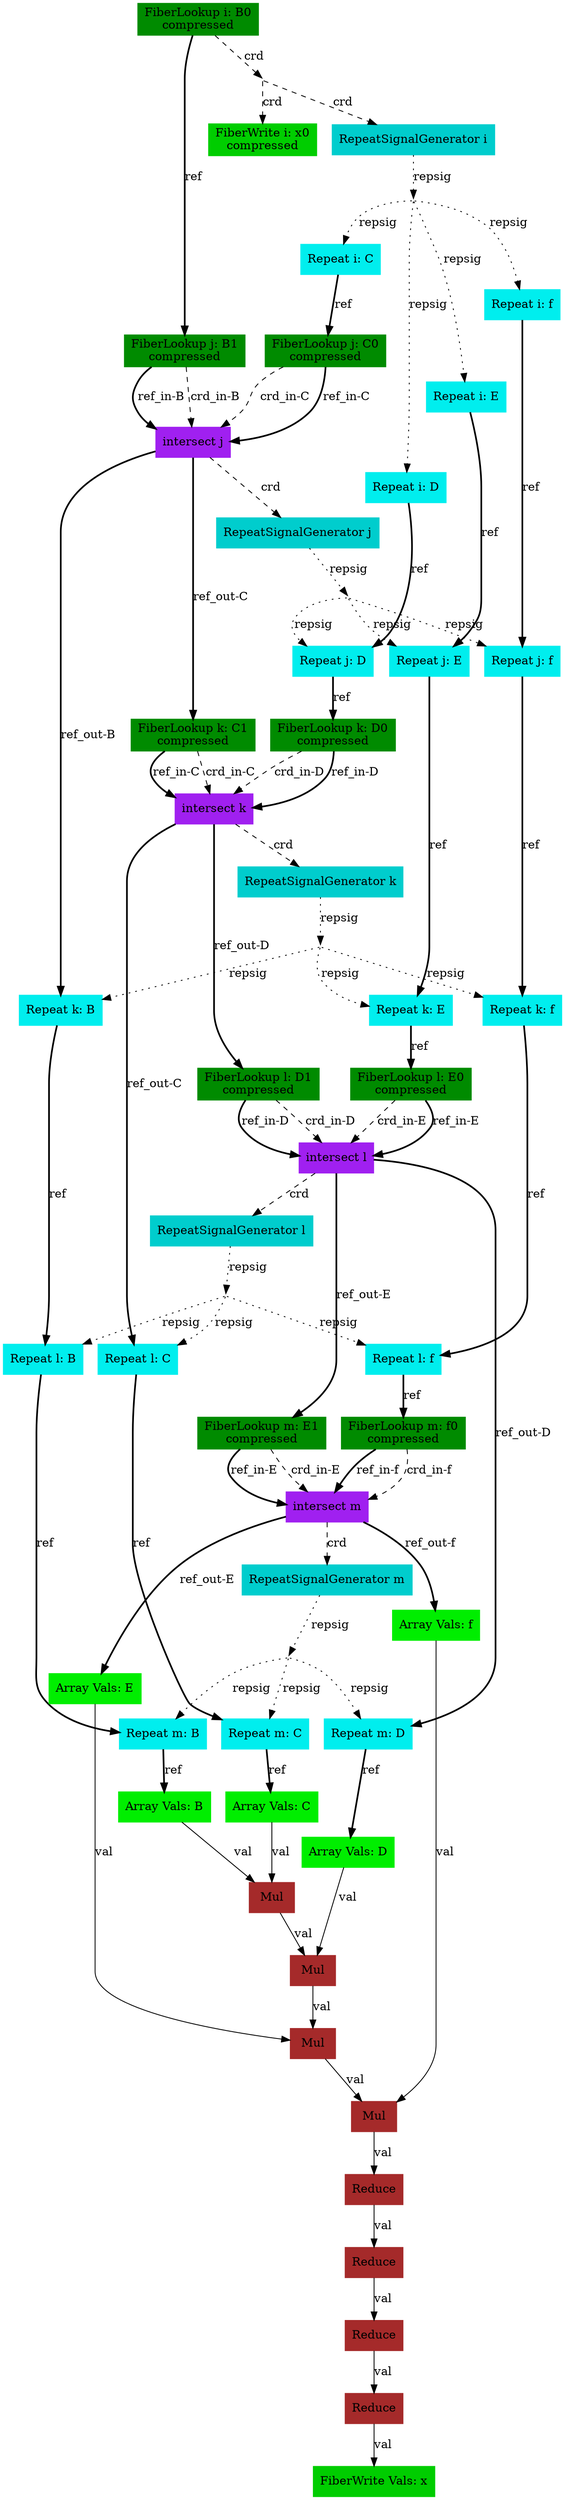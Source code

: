 digraph SAM {
    comment="x=s0,B=ss01,C=ss01,D=ss01,E=ss01,f=s0"
    54 [comment="type=fiberlookup,index=i,tensor=B,mode=0,format=compressed,src=true,root=true" label="FiberLookup i: B0\ncompressed" color=green4 shape=box style=filled type="fiberlookup" index="i" tensor="B" mode="0" format="compressed" src="true" root="true"]
    53 [comment="type=broadcast" shape=point style=invis type="broadcast"]
    1 [comment="type=fiberwrite,index=i,tensor=x,mode=0,format=compressed,segsize=2,crdsize=B0_dim,sink=true" label="FiberWrite i: x0\ncompressed" color=green3 shape=box style=filled type="fiberwrite" index="i" tensor="x" mode="0" format="compressed" segsize="2" crdsize="B0_dim" sink="true"]
    52 [comment="type=repsiggen,index=i" label="RepeatSignalGenerator i" color=cyan3 shape=box style=filled type="repsiggen" index="i"]
    51 [comment="type=broadcast" shape=point style=invis type="broadcast"]
    47 [comment="type=repeat,index=i,tensor=C,root=true" label="Repeat i: C" color=cyan2 shape=box style=filled type="repeat" index="i" tensor="C" root="true"]
    46 [comment="type=fiberlookup,index=j,tensor=C,mode=0,format=compressed,src=true,root=false" label="FiberLookup j: C0\ncompressed" color=green4 shape=box style=filled type="fiberlookup" index="j" tensor="C" mode="0" format="compressed" src="true" root="false"]
    44 [comment="type=intersect,index=j" label="intersect j" color=purple shape=box style=filled type="intersect" index="j"]
    43 [comment="type=repsiggen,index=j" label="RepeatSignalGenerator j" color=cyan3 shape=box style=filled type="repsiggen" index="j"]
    42 [comment="type=broadcast" shape=point style=invis type="broadcast"]
    39 [comment="type=repeat,index=j,tensor=D,root=false" label="Repeat j: D" color=cyan2 shape=box style=filled type="repeat" index="j" tensor="D" root="false"]
    38 [comment="type=fiberlookup,index=k,tensor=D,mode=0,format=compressed,src=true,root=false" label="FiberLookup k: D0\ncompressed" color=green4 shape=box style=filled type="fiberlookup" index="k" tensor="D" mode="0" format="compressed" src="true" root="false"]
    36 [comment="type=intersect,index=k" label="intersect k" color=purple shape=box style=filled type="intersect" index="k"]
    35 [comment="type=repsiggen,index=k" label="RepeatSignalGenerator k" color=cyan3 shape=box style=filled type="repsiggen" index="k"]
    34 [comment="type=broadcast" shape=point style=invis type="broadcast"]
    31 [comment="type=repeat,index=k,tensor=B,root=false" label="Repeat k: B" color=cyan2 shape=box style=filled type="repeat" index="k" tensor="B" root="false"]
    23 [comment="type=repeat,index=l,tensor=B,root=false" label="Repeat l: B" color=cyan2 shape=box style=filled type="repeat" index="l" tensor="B" root="false"]
    15 [comment="type=repeat,index=m,tensor=B,root=false" label="Repeat m: B" color=cyan2 shape=box style=filled type="repeat" index="m" tensor="B" root="false"]
    10 [comment="type=arrayvals,tensor=B" label="Array Vals: B" color=green2 shape=box style=filled type="arrayvals" tensor="B"]
    9 [comment="type=mul" label="Mul" color=brown shape=box style=filled type="mul"]
    8 [comment="type=mul" label="Mul" color=brown shape=box style=filled type="mul"]
    7 [comment="type=mul" label="Mul" color=brown shape=box style=filled type="mul"]
    6 [comment="type=mul" label="Mul" color=brown shape=box style=filled type="mul"]
    5 [comment="type=reduce" label="Reduce" color=brown shape=box style=filled type="reduce"]
    4 [comment="type=reduce" label="Reduce" color=brown shape=box style=filled type="reduce"]
    3 [comment="type=reduce" label="Reduce" color=brown shape=box style=filled type="reduce"]
    2 [comment="type=reduce" label="Reduce" color=brown shape=box style=filled type="reduce"]
    0 [comment="type=fiberwrite,mode=vals,tensor=x,size=1*B0_dim,sink=true" label="FiberWrite Vals: x" color=green3 shape=box style=filled type="fiberwrite" tensor="x" mode="vals" size="1*B0_dim" sink="true"]
    32 [comment="type=repeat,index=k,tensor=E,root=false" label="Repeat k: E" color=cyan2 shape=box style=filled type="repeat" index="k" tensor="E" root="false"]
    30 [comment="type=fiberlookup,index=l,tensor=E,mode=0,format=compressed,src=true,root=false" label="FiberLookup l: E0\ncompressed" color=green4 shape=box style=filled type="fiberlookup" index="l" tensor="E" mode="0" format="compressed" src="true" root="false"]
    28 [comment="type=intersect,index=l" label="intersect l" color=purple shape=box style=filled type="intersect" index="l"]
    27 [comment="type=repsiggen,index=l" label="RepeatSignalGenerator l" color=cyan3 shape=box style=filled type="repsiggen" index="l"]
    26 [comment="type=broadcast" shape=point style=invis type="broadcast"]
    24 [comment="type=repeat,index=l,tensor=C,root=false" label="Repeat l: C" color=cyan2 shape=box style=filled type="repeat" index="l" tensor="C" root="false"]
    16 [comment="type=repeat,index=m,tensor=C,root=false" label="Repeat m: C" color=cyan2 shape=box style=filled type="repeat" index="m" tensor="C" root="false"]
    11 [comment="type=arrayvals,tensor=C" label="Array Vals: C" color=green2 shape=box style=filled type="arrayvals" tensor="C"]
    25 [comment="type=repeat,index=l,tensor=f,root=false" label="Repeat l: f" color=cyan2 shape=box style=filled type="repeat" index="l" tensor="f" root="false"]
    22 [comment="type=fiberlookup,index=m,tensor=f,mode=0,format=compressed,src=true,root=false" label="FiberLookup m: f0\ncompressed" color=green4 shape=box style=filled type="fiberlookup" index="m" tensor="f" mode="0" format="compressed" src="true" root="false"]
    20 [comment="type=intersect,index=m" label="intersect m" color=purple shape=box style=filled type="intersect" index="m"]
    19 [comment="type=repsiggen,index=m" label="RepeatSignalGenerator m" color=cyan3 shape=box style=filled type="repsiggen" index="m"]
    18 [comment="type=broadcast" shape=point style=invis type="broadcast"]
    17 [comment="type=repeat,index=m,tensor=D,root=false" label="Repeat m: D" color=cyan2 shape=box style=filled type="repeat" index="m" tensor="D" root="false"]
    12 [comment="type=arrayvals,tensor=D" label="Array Vals: D" color=green2 shape=box style=filled type="arrayvals" tensor="D"]
    13 [comment="type=arrayvals,tensor=E" label="Array Vals: E" color=green2 shape=box style=filled type="arrayvals" tensor="E"]
    14 [comment="type=arrayvals,tensor=f" label="Array Vals: f" color=green2 shape=box style=filled type="arrayvals" tensor="f"]
    21 [comment="type=fiberlookup,index=m,tensor=E,mode=1,format=compressed,src=true,root=false" label="FiberLookup m: E1\ncompressed" color=green4 shape=box style=filled type="fiberlookup" index="m" tensor="E" mode="1" format="compressed" src="true" root="false"]
    33 [comment="type=repeat,index=k,tensor=f,root=false" label="Repeat k: f" color=cyan2 shape=box style=filled type="repeat" index="k" tensor="f" root="false"]
    29 [comment="type=fiberlookup,index=l,tensor=D,mode=1,format=compressed,src=true,root=false" label="FiberLookup l: D1\ncompressed" color=green4 shape=box style=filled type="fiberlookup" index="l" tensor="D" mode="1" format="compressed" src="true" root="false"]
    40 [comment="type=repeat,index=j,tensor=E,root=false" label="Repeat j: E" color=cyan2 shape=box style=filled type="repeat" index="j" tensor="E" root="false"]
    41 [comment="type=repeat,index=j,tensor=f,root=false" label="Repeat j: f" color=cyan2 shape=box style=filled type="repeat" index="j" tensor="f" root="false"]
    37 [comment="type=fiberlookup,index=k,tensor=C,mode=1,format=compressed,src=true,root=false" label="FiberLookup k: C1\ncompressed" color=green4 shape=box style=filled type="fiberlookup" index="k" tensor="C" mode="1" format="compressed" src="true" root="false"]
    48 [comment="type=repeat,index=i,tensor=D,root=true" label="Repeat i: D" color=cyan2 shape=box style=filled type="repeat" index="i" tensor="D" root="true"]
    49 [comment="type=repeat,index=i,tensor=E,root=true" label="Repeat i: E" color=cyan2 shape=box style=filled type="repeat" index="i" tensor="E" root="true"]
    50 [comment="type=repeat,index=i,tensor=f,root=true" label="Repeat i: f" color=cyan2 shape=box style=filled type="repeat" index="i" tensor="f" root="true"]
    45 [comment="type=fiberlookup,index=j,tensor=B,mode=1,format=compressed,src=true,root=false" label="FiberLookup j: B1\ncompressed" color=green4 shape=box style=filled type="fiberlookup" index="j" tensor="B" mode="1" format="compressed" src="true" root="false"]
    54 -> 53 [label="crd" style=dashed type="crd" comment=""]
    53 -> 1 [label="crd" style=dashed type="crd"]
    53 -> 52 [label="crd" style=dashed type="crd"]
    52 -> 51 [label="repsig" style=dotted type="repsig"]
    51 -> 47 [label="repsig" style=dotted type="repsig"]
    47 -> 46 [label="ref" style=bold type="ref"]
    46 -> 44 [label="crd_in-C" style=dashed type="crd" comment="in-C"]
    44 -> 43 [label="crd" style=dashed type="crd"]
    43 -> 42 [label="repsig" style=dotted type="repsig"]
    42 -> 39 [label="repsig" style=dotted type="repsig"]
    39 -> 38 [label="ref" style=bold type="ref"]
    38 -> 36 [label="crd_in-D" style=dashed type="crd" comment="in-D"]
    36 -> 35 [label="crd" style=dashed type="crd"]
    35 -> 34 [label="repsig" style=dotted type="repsig"]
    34 -> 31 [label="repsig" style=dotted type="repsig"]
    31 -> 23 [label="ref" style=bold type="ref"]
    23 -> 15 [label="ref" style=bold type="ref"]
    15 -> 10 [label="ref" style=bold type="ref"]
    10 -> 9 [label="val" type="val"]
    9 -> 8 [label="val" type="val"]
    8 -> 7 [label="val" type="val"]
    7 -> 6 [label="val" type="val"]
    6 -> 5 [label="val" type="val"]
    5 -> 4 [label="val" type="val"]
    4 -> 3 [label="val" type="val"]
    3 -> 2 [label="val" type="val"]
    2 -> 0 [label="val" type="val"]
    34 -> 32 [label="repsig" style=dotted type="repsig"]
    32 -> 30 [label="ref" style=bold type="ref"]
    30 -> 28 [label="crd_in-E" style=dashed type="crd" comment="in-E"]
    28 -> 27 [label="crd" style=dashed type="crd"]
    27 -> 26 [label="repsig" style=dotted type="repsig"]
    26 -> 23 [label="repsig" style=dotted type="repsig"]
    26 -> 24 [label="repsig" style=dotted type="repsig"]
    24 -> 16 [label="ref" style=bold type="ref"]
    16 -> 11 [label="ref" style=bold type="ref"]
    11 -> 9 [label="val" type="val"]
    26 -> 25 [label="repsig" style=dotted type="repsig"]
    25 -> 22 [label="ref" style=bold type="ref"]
    22 -> 20 [label="crd_in-f" style=dashed type="crd" comment="in-f"]
    20 -> 19 [label="crd" style=dashed type="crd"]
    19 -> 18 [label="repsig" style=dotted type="repsig"]
    18 -> 15 [label="repsig" style=dotted type="repsig"]
    18 -> 16 [label="repsig" style=dotted type="repsig"]
    18 -> 17 [label="repsig" style=dotted type="repsig"]
    17 -> 12 [label="ref" style=bold type="ref"]
    12 -> 8 [label="val" type="val"]
    20 -> 13 [label="ref_out-E" style=bold type="ref" comment="out-E"]
    13 -> 7 [label="val" type="val"]
    20 -> 14 [label="ref_out-f" style=bold type="ref" comment="out-f"]
    14 -> 6 [label="val" type="val"]
    22 -> 20 [label="ref_in-f" style=bold type="ref" comment="in-f"]
    28 -> 17 [label="ref_out-D" style=bold type="ref" comment="out-D"]
    28 -> 21 [label="ref_out-E" style=bold type="ref" comment="out-E"]
    21 -> 20 [label="crd_in-E" style=dashed type="crd" comment="in-E"]
    21 -> 20 [label="ref_in-E" style=bold type="ref" comment="in-E"]
    30 -> 28 [label="ref_in-E" style=bold type="ref" comment="in-E"]
    34 -> 33 [label="repsig" style=dotted type="repsig"]
    33 -> 25 [label="ref" style=bold type="ref"]
    36 -> 24 [label="ref_out-C" style=bold type="ref" comment="out-C"]
    36 -> 29 [label="ref_out-D" style=bold type="ref" comment="out-D"]
    29 -> 28 [label="crd_in-D" style=dashed type="crd" comment="in-D"]
    29 -> 28 [label="ref_in-D" style=bold type="ref" comment="in-D"]
    38 -> 36 [label="ref_in-D" style=bold type="ref" comment="in-D"]
    42 -> 40 [label="repsig" style=dotted type="repsig"]
    40 -> 32 [label="ref" style=bold type="ref"]
    42 -> 41 [label="repsig" style=dotted type="repsig"]
    41 -> 33 [label="ref" style=bold type="ref"]
    44 -> 31 [label="ref_out-B" style=bold type="ref" comment="out-B"]
    44 -> 37 [label="ref_out-C" style=bold type="ref" comment="out-C"]
    37 -> 36 [label="crd_in-C" style=dashed type="crd" comment="in-C"]
    37 -> 36 [label="ref_in-C" style=bold type="ref" comment="in-C"]
    46 -> 44 [label="ref_in-C" style=bold type="ref" comment="in-C"]
    51 -> 48 [label="repsig" style=dotted type="repsig"]
    48 -> 39 [label="ref" style=bold type="ref"]
    51 -> 49 [label="repsig" style=dotted type="repsig"]
    49 -> 40 [label="ref" style=bold type="ref"]
    51 -> 50 [label="repsig" style=dotted type="repsig"]
    50 -> 41 [label="ref" style=bold type="ref"]
    54 -> 45 [label="ref" style=bold type="ref" comment=""]
    45 -> 44 [label="crd_in-B" style=dashed type="crd" comment="in-B"]
    45 -> 44 [label="ref_in-B" style=bold type="ref" comment="in-B"]
}
